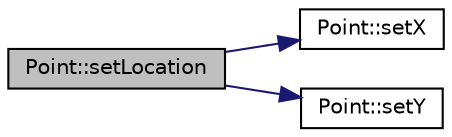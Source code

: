 digraph "Point::setLocation"
{
  edge [fontname="Helvetica",fontsize="10",labelfontname="Helvetica",labelfontsize="10"];
  node [fontname="Helvetica",fontsize="10",shape=record];
  rankdir="LR";
  Node1 [label="Point::setLocation",height=0.2,width=0.4,color="black", fillcolor="grey75", style="filled", fontcolor="black"];
  Node1 -> Node2 [color="midnightblue",fontsize="10",style="solid",fontname="Helvetica"];
  Node2 [label="Point::setX",height=0.2,width=0.4,color="black", fillcolor="white", style="filled",URL="$class_point.html#ac24951f100ad7704f06f59b9cc1956ba"];
  Node1 -> Node3 [color="midnightblue",fontsize="10",style="solid",fontname="Helvetica"];
  Node3 [label="Point::setY",height=0.2,width=0.4,color="black", fillcolor="white", style="filled",URL="$class_point.html#a18b8e100ef3ba704ac407cfc7451475c"];
}
